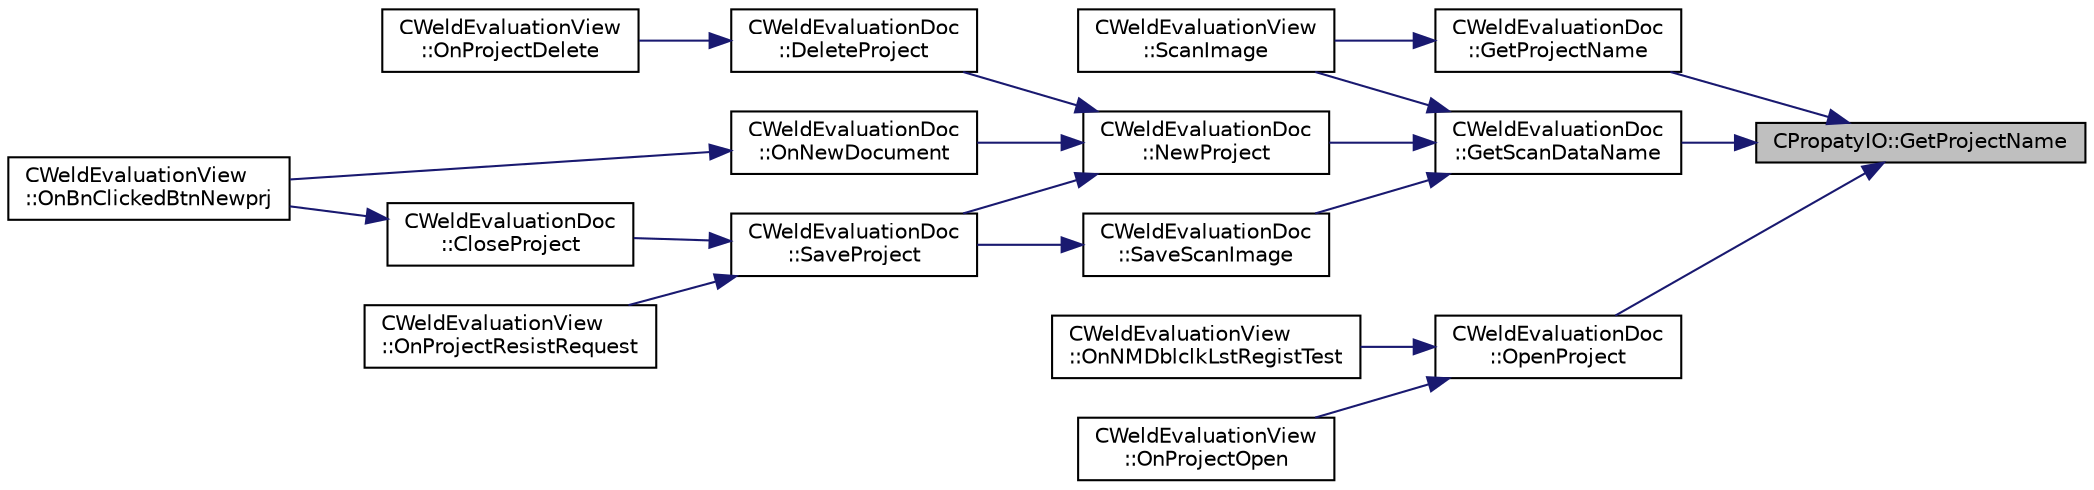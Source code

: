 digraph "CPropatyIO::GetProjectName"
{
 // LATEX_PDF_SIZE
  edge [fontname="Helvetica",fontsize="10",labelfontname="Helvetica",labelfontsize="10"];
  node [fontname="Helvetica",fontsize="10",shape=record];
  rankdir="RL";
  Node1 [label="CPropatyIO::GetProjectName",height=0.2,width=0.4,color="black", fillcolor="grey75", style="filled", fontcolor="black",tooltip="プロジェクト名の取得"];
  Node1 -> Node2 [dir="back",color="midnightblue",fontsize="10",style="solid",fontname="Helvetica"];
  Node2 [label="CWeldEvaluationDoc\l::GetProjectName",height=0.2,width=0.4,color="black", fillcolor="white", style="filled",URL="$class_c_weld_evaluation_doc.html#afc8a436f4364d7934b6ab11483e5138f",tooltip="プロジェクト名の取得"];
  Node2 -> Node3 [dir="back",color="midnightblue",fontsize="10",style="solid",fontname="Helvetica"];
  Node3 [label="CWeldEvaluationView\l::ScanImage",height=0.2,width=0.4,color="black", fillcolor="white", style="filled",URL="$class_c_weld_evaluation_view.html#af36ee74161f90ac2fe30337a0fe1fb9d",tooltip="スキャンの実施"];
  Node1 -> Node4 [dir="back",color="midnightblue",fontsize="10",style="solid",fontname="Helvetica"];
  Node4 [label="CWeldEvaluationDoc\l::GetScanDataName",height=0.2,width=0.4,color="black", fillcolor="white", style="filled",URL="$class_c_weld_evaluation_doc.html#acdf5f510e085ec177dc0a70d9b4ab986",tooltip="スキャンデータ名の取得"];
  Node4 -> Node5 [dir="back",color="midnightblue",fontsize="10",style="solid",fontname="Helvetica"];
  Node5 [label="CWeldEvaluationDoc\l::NewProject",height=0.2,width=0.4,color="black", fillcolor="white", style="filled",URL="$class_c_weld_evaluation_doc.html#a0aec3875f86f89c63daf5161cfded60d",tooltip="新規プロジェクトの構築"];
  Node5 -> Node6 [dir="back",color="midnightblue",fontsize="10",style="solid",fontname="Helvetica"];
  Node6 [label="CWeldEvaluationDoc\l::DeleteProject",height=0.2,width=0.4,color="black", fillcolor="white", style="filled",URL="$class_c_weld_evaluation_doc.html#acceb13e1dba62f59383094194ecf9774",tooltip="プロジェクトの削除"];
  Node6 -> Node7 [dir="back",color="midnightblue",fontsize="10",style="solid",fontname="Helvetica"];
  Node7 [label="CWeldEvaluationView\l::OnProjectDelete",height=0.2,width=0.4,color="black", fillcolor="white", style="filled",URL="$class_c_weld_evaluation_view.html#a1c8f728724d0615945c96bc74bf24e76",tooltip="プロジェクト削除"];
  Node5 -> Node8 [dir="back",color="midnightblue",fontsize="10",style="solid",fontname="Helvetica"];
  Node8 [label="CWeldEvaluationDoc\l::OnNewDocument",height=0.2,width=0.4,color="black", fillcolor="white", style="filled",URL="$class_c_weld_evaluation_doc.html#a2e500461803db9361e0e0c86bc549547",tooltip="新規プロジェクト作成"];
  Node8 -> Node9 [dir="back",color="midnightblue",fontsize="10",style="solid",fontname="Helvetica"];
  Node9 [label="CWeldEvaluationView\l::OnBnClickedBtnNewprj",height=0.2,width=0.4,color="black", fillcolor="white", style="filled",URL="$class_c_weld_evaluation_view.html#ae37e8e96f656ee1e5ac50c77258dcd91",tooltip="「新規検査」ボタン押下時処理"];
  Node5 -> Node10 [dir="back",color="midnightblue",fontsize="10",style="solid",fontname="Helvetica"];
  Node10 [label="CWeldEvaluationDoc\l::SaveProject",height=0.2,width=0.4,color="black", fillcolor="white", style="filled",URL="$class_c_weld_evaluation_doc.html#a92d375305f80e0626001ab1b3c8d75a0",tooltip="プロジェクトの保存"];
  Node10 -> Node11 [dir="back",color="midnightblue",fontsize="10",style="solid",fontname="Helvetica"];
  Node11 [label="CWeldEvaluationDoc\l::CloseProject",height=0.2,width=0.4,color="black", fillcolor="white", style="filled",URL="$class_c_weld_evaluation_doc.html#a848f1a59f54ec2dccf6b874e3371c0a8",tooltip="プロジェクトの終了"];
  Node11 -> Node9 [dir="back",color="midnightblue",fontsize="10",style="solid",fontname="Helvetica"];
  Node10 -> Node12 [dir="back",color="midnightblue",fontsize="10",style="solid",fontname="Helvetica"];
  Node12 [label="CWeldEvaluationView\l::OnProjectResistRequest",height=0.2,width=0.4,color="black", fillcolor="white", style="filled",URL="$class_c_weld_evaluation_view.html#ab8be50e0c7eeb845227827a2c0e99342",tooltip="プロジェクトの更新要求"];
  Node4 -> Node13 [dir="back",color="midnightblue",fontsize="10",style="solid",fontname="Helvetica"];
  Node13 [label="CWeldEvaluationDoc\l::SaveScanImage",height=0.2,width=0.4,color="black", fillcolor="white", style="filled",URL="$class_c_weld_evaluation_doc.html#aabe96759afcb4dd3eca9e96f158bc7ae",tooltip="スキャンデータの保存"];
  Node13 -> Node10 [dir="back",color="midnightblue",fontsize="10",style="solid",fontname="Helvetica"];
  Node4 -> Node3 [dir="back",color="midnightblue",fontsize="10",style="solid",fontname="Helvetica"];
  Node1 -> Node14 [dir="back",color="midnightblue",fontsize="10",style="solid",fontname="Helvetica"];
  Node14 [label="CWeldEvaluationDoc\l::OpenProject",height=0.2,width=0.4,color="black", fillcolor="white", style="filled",URL="$class_c_weld_evaluation_doc.html#abd81887407c6ef8abfb6beed49309aab",tooltip="既存プロジェクトのオープン"];
  Node14 -> Node15 [dir="back",color="midnightblue",fontsize="10",style="solid",fontname="Helvetica"];
  Node15 [label="CWeldEvaluationView\l::OnNMDblclkLstRegistTest",height=0.2,width=0.4,color="black", fillcolor="white", style="filled",URL="$class_c_weld_evaluation_view.html#a407de32087c90c2e33915da88a6cc911",tooltip="登録済み検査選択時処理"];
  Node14 -> Node16 [dir="back",color="midnightblue",fontsize="10",style="solid",fontname="Helvetica"];
  Node16 [label="CWeldEvaluationView\l::OnProjectOpen",height=0.2,width=0.4,color="black", fillcolor="white", style="filled",URL="$class_c_weld_evaluation_view.html#a78595107782d434cd4840b1c98585867",tooltip="プロジェクトのオープン"];
}
